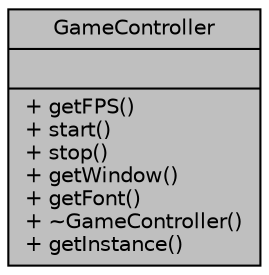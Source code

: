 digraph "GameController"
{
  edge [fontname="Helvetica",fontsize="10",labelfontname="Helvetica",labelfontsize="10"];
  node [fontname="Helvetica",fontsize="10",shape=record];
  Node1 [label="{GameController\n||+ getFPS()\l+ start()\l+ stop()\l+ getWindow()\l+ getFont()\l+ ~GameController()\l+ getInstance()\l}",height=0.2,width=0.4,color="black", fillcolor="grey75", style="filled", fontcolor="black"];
}

